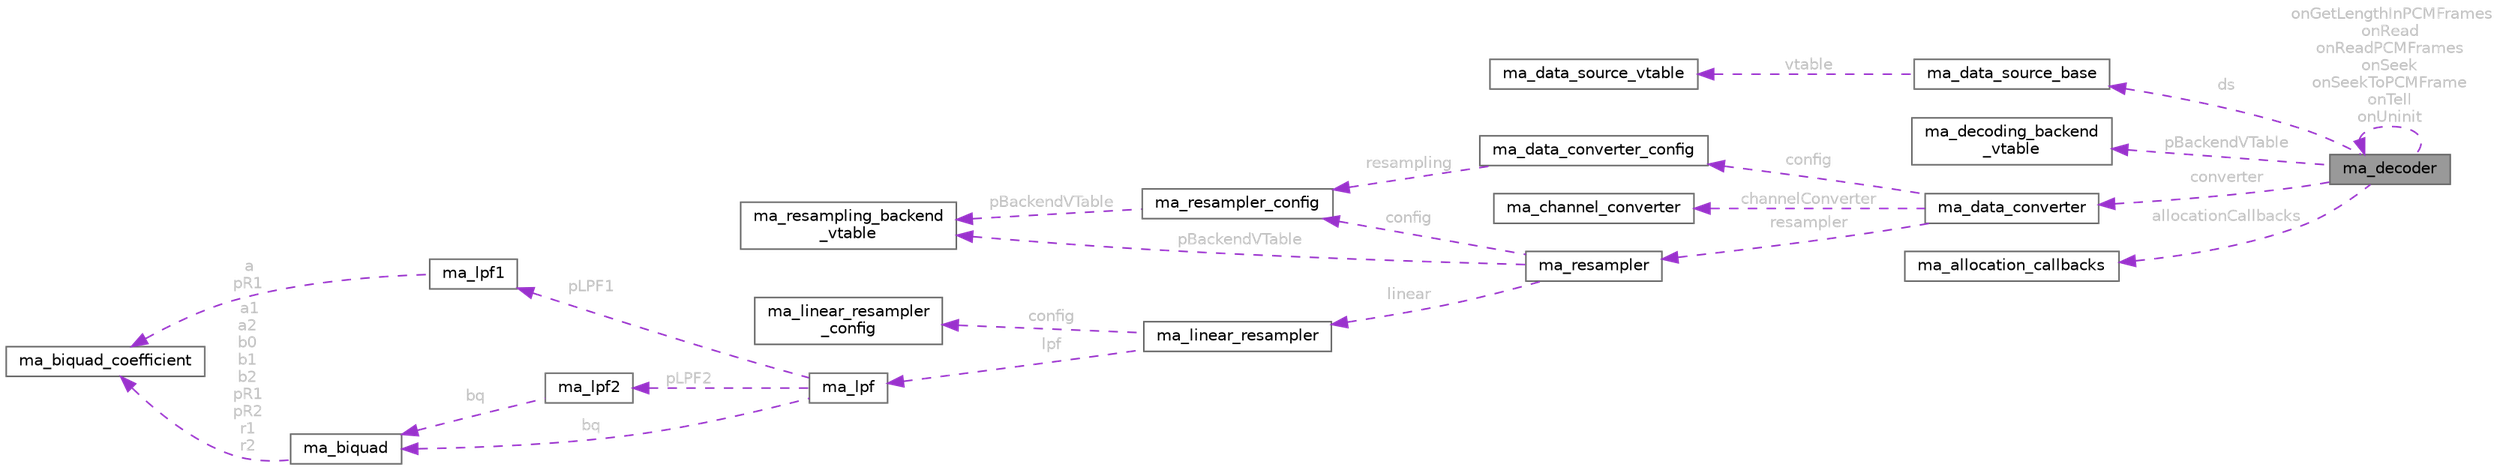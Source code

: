 digraph "ma_decoder"
{
 // LATEX_PDF_SIZE
  bgcolor="transparent";
  edge [fontname=Helvetica,fontsize=10,labelfontname=Helvetica,labelfontsize=10];
  node [fontname=Helvetica,fontsize=10,shape=box,height=0.2,width=0.4];
  rankdir="LR";
  Node1 [id="Node000001",label="ma_decoder",height=0.2,width=0.4,color="gray40", fillcolor="grey60", style="filled", fontcolor="black",tooltip=" "];
  Node2 -> Node1 [id="edge45_Node000001_Node000002",dir="back",color="darkorchid3",style="dashed",tooltip=" ",label=" ds",fontcolor="grey" ];
  Node2 [id="Node000002",label="ma_data_source_base",height=0.2,width=0.4,color="gray40", fillcolor="white", style="filled",URL="$structma__data__source__base.html",tooltip=" "];
  Node3 -> Node2 [id="edge46_Node000002_Node000003",dir="back",color="darkorchid3",style="dashed",tooltip=" ",label=" vtable",fontcolor="grey" ];
  Node3 [id="Node000003",label="ma_data_source_vtable",height=0.2,width=0.4,color="gray40", fillcolor="white", style="filled",URL="$structma__data__source__vtable.html",tooltip=" "];
  Node4 -> Node1 [id="edge47_Node000001_Node000004",dir="back",color="darkorchid3",style="dashed",tooltip=" ",label=" pBackendVTable",fontcolor="grey" ];
  Node4 [id="Node000004",label="ma_decoding_backend\l_vtable",height=0.2,width=0.4,color="gray40", fillcolor="white", style="filled",URL="$structma__decoding__backend__vtable.html",tooltip=" "];
  Node1 -> Node1 [id="edge48_Node000001_Node000001",dir="back",color="darkorchid3",style="dashed",tooltip=" ",label=" onGetLengthInPCMFrames\nonRead\nonReadPCMFrames\nonSeek\nonSeekToPCMFrame\nonTell\nonUninit",fontcolor="grey" ];
  Node5 -> Node1 [id="edge49_Node000001_Node000005",dir="back",color="darkorchid3",style="dashed",tooltip=" ",label=" converter",fontcolor="grey" ];
  Node5 [id="Node000005",label="ma_data_converter",height=0.2,width=0.4,color="gray40", fillcolor="white", style="filled",URL="$structma__data__converter.html",tooltip=" "];
  Node6 -> Node5 [id="edge50_Node000005_Node000006",dir="back",color="darkorchid3",style="dashed",tooltip=" ",label=" channelConverter",fontcolor="grey" ];
  Node6 [id="Node000006",label="ma_channel_converter",height=0.2,width=0.4,color="gray40", fillcolor="white", style="filled",URL="$structma__channel__converter.html",tooltip=" "];
  Node7 -> Node5 [id="edge51_Node000005_Node000007",dir="back",color="darkorchid3",style="dashed",tooltip=" ",label=" resampler",fontcolor="grey" ];
  Node7 [id="Node000007",label="ma_resampler",height=0.2,width=0.4,color="gray40", fillcolor="white", style="filled",URL="$structma__resampler.html",tooltip=" "];
  Node8 -> Node7 [id="edge52_Node000007_Node000008",dir="back",color="darkorchid3",style="dashed",tooltip=" ",label=" pBackendVTable",fontcolor="grey" ];
  Node8 [id="Node000008",label="ma_resampling_backend\l_vtable",height=0.2,width=0.4,color="gray40", fillcolor="white", style="filled",URL="$structma__resampling__backend__vtable.html",tooltip=" "];
  Node9 -> Node7 [id="edge53_Node000007_Node000009",dir="back",color="darkorchid3",style="dashed",tooltip=" ",label=" linear",fontcolor="grey" ];
  Node9 [id="Node000009",label="ma_linear_resampler",height=0.2,width=0.4,color="gray40", fillcolor="white", style="filled",URL="$structma__linear__resampler.html",tooltip=" "];
  Node10 -> Node9 [id="edge54_Node000009_Node000010",dir="back",color="darkorchid3",style="dashed",tooltip=" ",label=" config",fontcolor="grey" ];
  Node10 [id="Node000010",label="ma_linear_resampler\l_config",height=0.2,width=0.4,color="gray40", fillcolor="white", style="filled",URL="$structma__linear__resampler__config.html",tooltip=" "];
  Node11 -> Node9 [id="edge55_Node000009_Node000011",dir="back",color="darkorchid3",style="dashed",tooltip=" ",label=" lpf",fontcolor="grey" ];
  Node11 [id="Node000011",label="ma_lpf",height=0.2,width=0.4,color="gray40", fillcolor="white", style="filled",URL="$structma__lpf.html",tooltip=" "];
  Node12 -> Node11 [id="edge56_Node000011_Node000012",dir="back",color="darkorchid3",style="dashed",tooltip=" ",label=" pLPF1",fontcolor="grey" ];
  Node12 [id="Node000012",label="ma_lpf1",height=0.2,width=0.4,color="gray40", fillcolor="white", style="filled",URL="$structma__lpf1.html",tooltip=" "];
  Node13 -> Node12 [id="edge57_Node000012_Node000013",dir="back",color="darkorchid3",style="dashed",tooltip=" ",label=" a\npR1",fontcolor="grey" ];
  Node13 [id="Node000013",label="ma_biquad_coefficient",height=0.2,width=0.4,color="gray40", fillcolor="white", style="filled",URL="$unionma__biquad__coefficient.html",tooltip=" "];
  Node14 -> Node11 [id="edge58_Node000011_Node000014",dir="back",color="darkorchid3",style="dashed",tooltip=" ",label=" pLPF2",fontcolor="grey" ];
  Node14 [id="Node000014",label="ma_lpf2",height=0.2,width=0.4,color="gray40", fillcolor="white", style="filled",URL="$structma__lpf2.html",tooltip=" "];
  Node15 -> Node14 [id="edge59_Node000014_Node000015",dir="back",color="darkorchid3",style="dashed",tooltip=" ",label=" bq",fontcolor="grey" ];
  Node15 [id="Node000015",label="ma_biquad",height=0.2,width=0.4,color="gray40", fillcolor="white", style="filled",URL="$structma__biquad.html",tooltip=" "];
  Node13 -> Node15 [id="edge60_Node000015_Node000013",dir="back",color="darkorchid3",style="dashed",tooltip=" ",label=" a1\na2\nb0\nb1\nb2\npR1\npR2\nr1\nr2",fontcolor="grey" ];
  Node15 -> Node11 [id="edge61_Node000011_Node000015",dir="back",color="darkorchid3",style="dashed",tooltip=" ",label=" bq",fontcolor="grey" ];
  Node16 -> Node7 [id="edge62_Node000007_Node000016",dir="back",color="darkorchid3",style="dashed",tooltip=" ",label=" config",fontcolor="grey" ];
  Node16 [id="Node000016",label="ma_resampler_config",height=0.2,width=0.4,color="gray40", fillcolor="white", style="filled",URL="$structma__resampler__config.html",tooltip=" "];
  Node8 -> Node16 [id="edge63_Node000016_Node000008",dir="back",color="darkorchid3",style="dashed",tooltip=" ",label=" pBackendVTable",fontcolor="grey" ];
  Node17 -> Node5 [id="edge64_Node000005_Node000017",dir="back",color="darkorchid3",style="dashed",tooltip=" ",label=" config",fontcolor="grey" ];
  Node17 [id="Node000017",label="ma_data_converter_config",height=0.2,width=0.4,color="gray40", fillcolor="white", style="filled",URL="$structma__data__converter__config.html",tooltip=" "];
  Node16 -> Node17 [id="edge65_Node000017_Node000016",dir="back",color="darkorchid3",style="dashed",tooltip=" ",label=" resampling",fontcolor="grey" ];
  Node18 -> Node1 [id="edge66_Node000001_Node000018",dir="back",color="darkorchid3",style="dashed",tooltip=" ",label=" allocationCallbacks",fontcolor="grey" ];
  Node18 [id="Node000018",label="ma_allocation_callbacks",height=0.2,width=0.4,color="gray40", fillcolor="white", style="filled",URL="$structma__allocation__callbacks.html",tooltip=" "];
}

